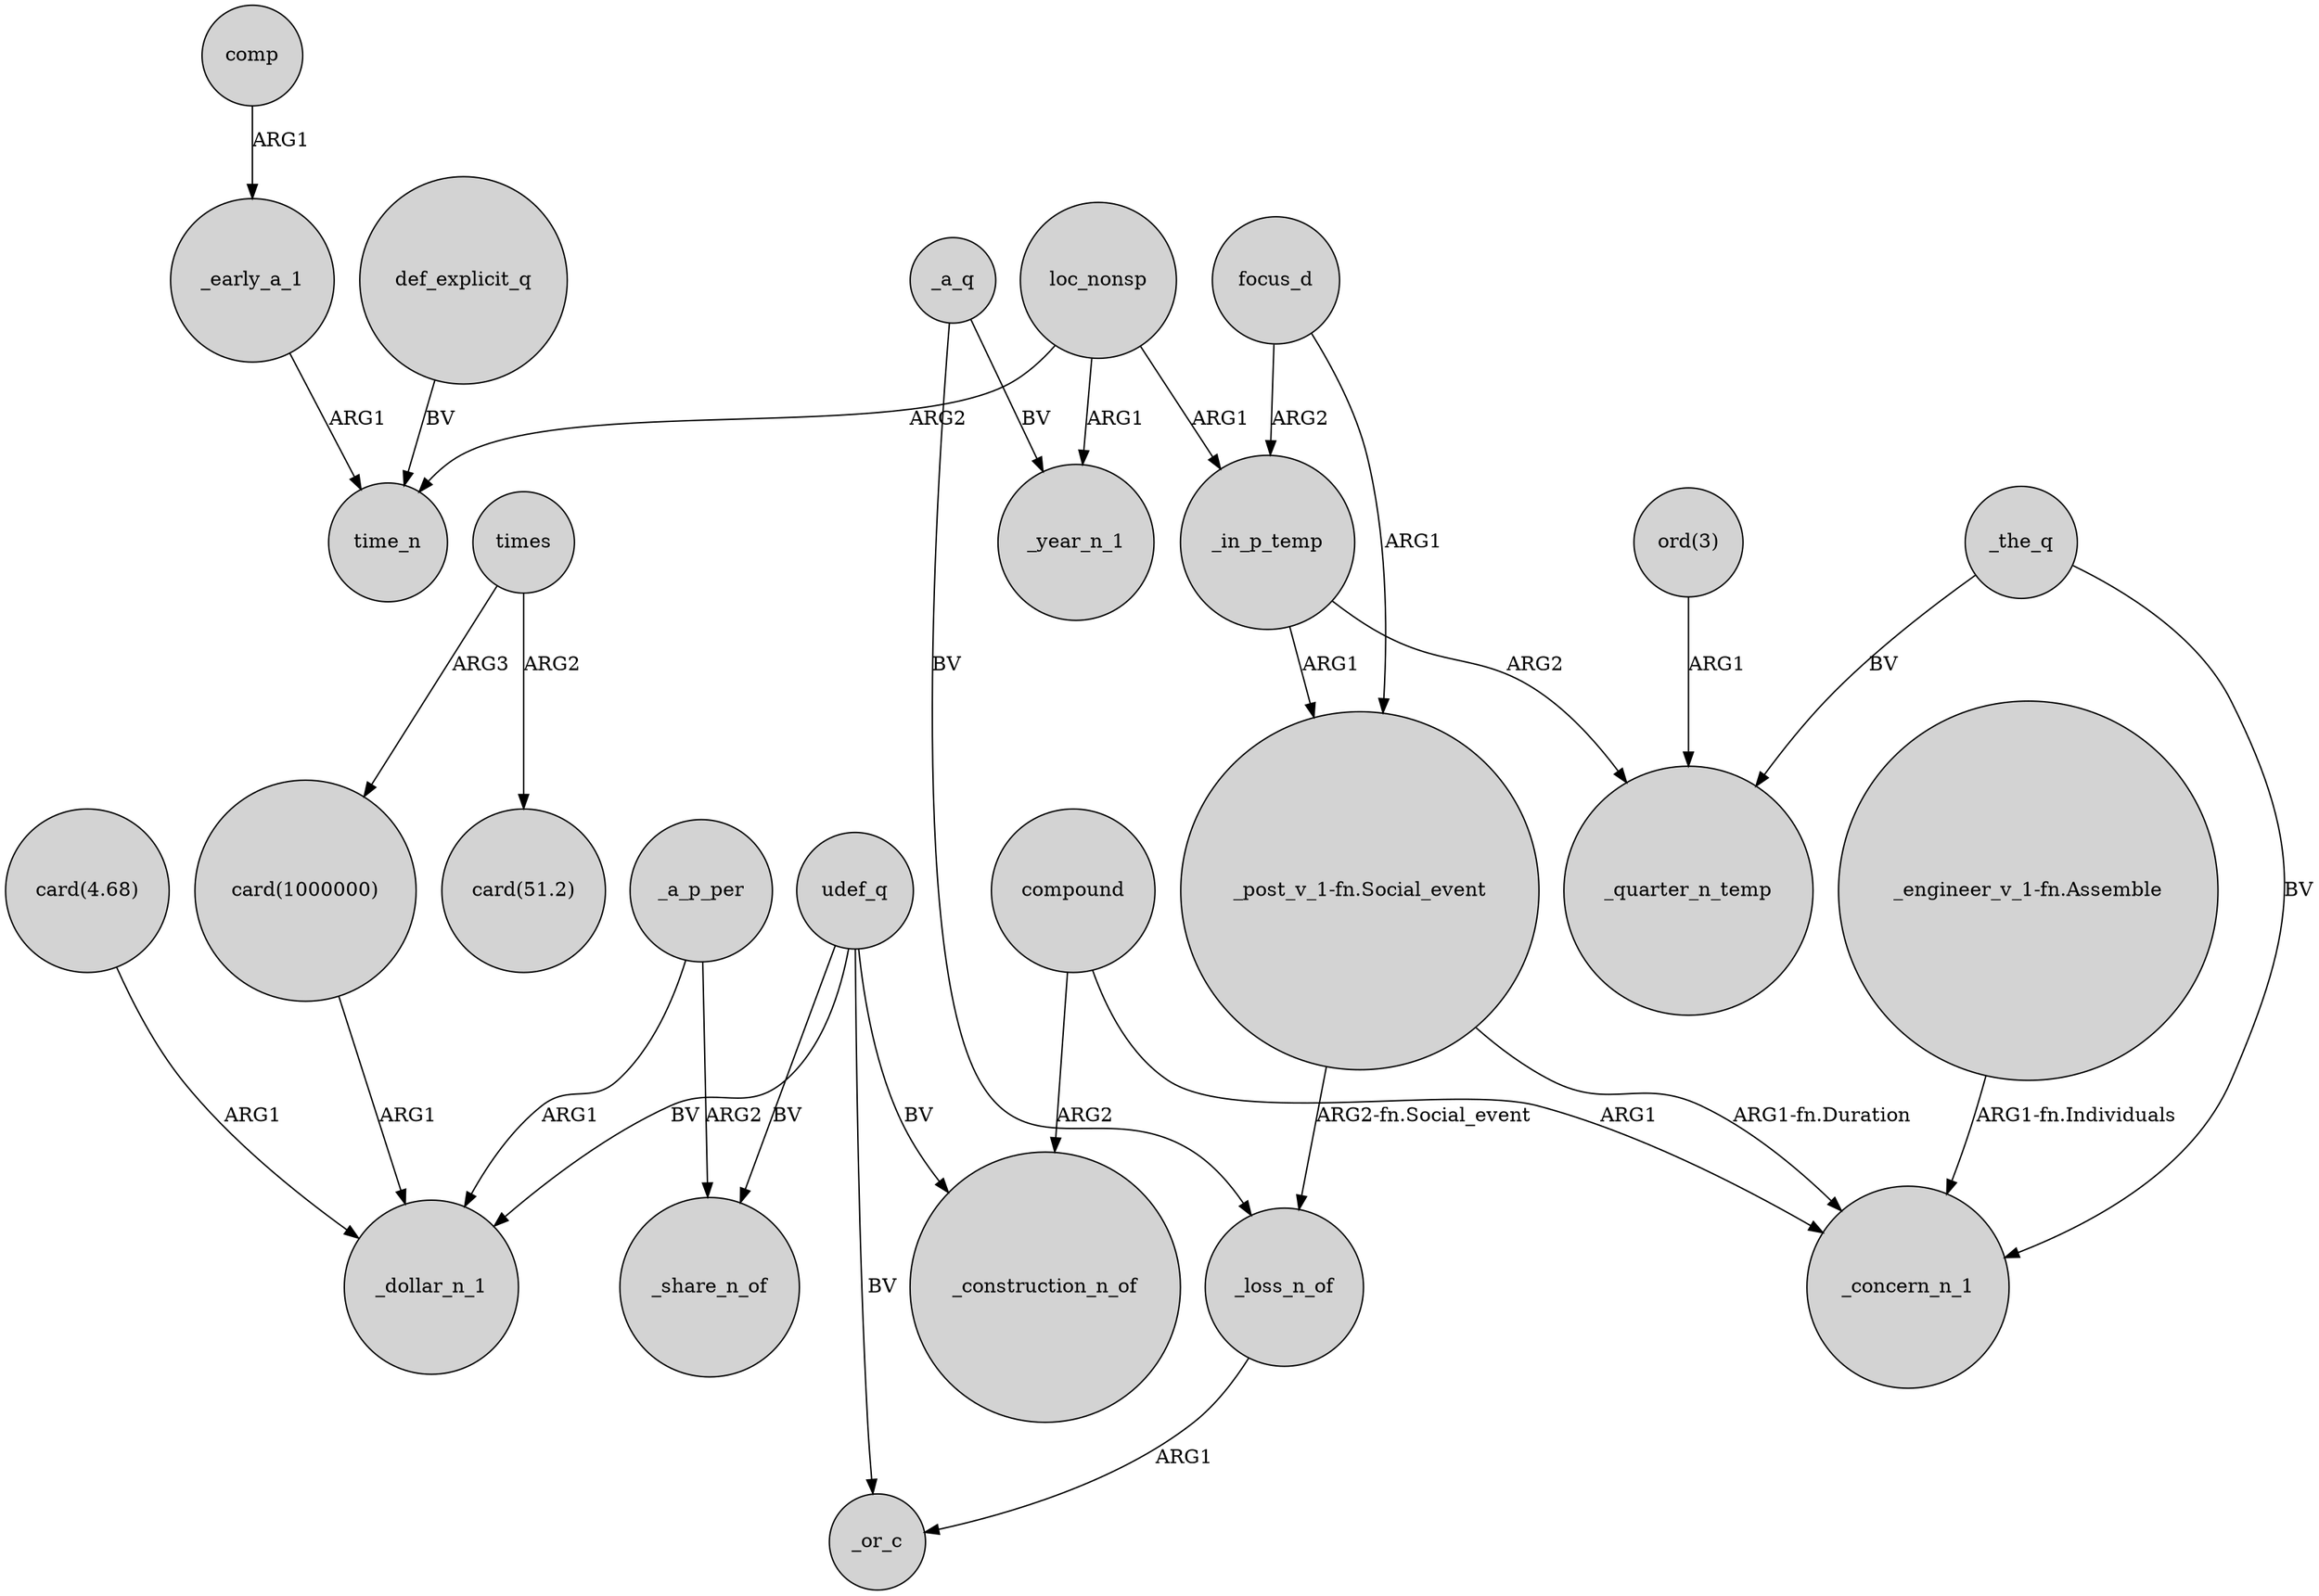 digraph {
	node [shape=circle style=filled]
	_early_a_1 -> time_n [label=ARG1]
	"_post_v_1-fn.Social_event" -> _loss_n_of [label="ARG2-fn.Social_event"]
	_a_q -> _loss_n_of [label=BV]
	_in_p_temp -> _quarter_n_temp [label=ARG2]
	"ord(3)" -> _quarter_n_temp [label=ARG1]
	loc_nonsp -> _year_n_1 [label=ARG1]
	_the_q -> _quarter_n_temp [label=BV]
	"_engineer_v_1-fn.Assemble" -> _concern_n_1 [label="ARG1-fn.Individuals"]
	times -> "card(1000000)" [label=ARG3]
	comp -> _early_a_1 [label=ARG1]
	loc_nonsp -> _in_p_temp [label=ARG1]
	_a_q -> _year_n_1 [label=BV]
	_the_q -> _concern_n_1 [label=BV]
	_in_p_temp -> "_post_v_1-fn.Social_event" [label=ARG1]
	udef_q -> _or_c [label=BV]
	"card(4.68)" -> _dollar_n_1 [label=ARG1]
	_a_p_per -> _share_n_of [label=ARG2]
	focus_d -> "_post_v_1-fn.Social_event" [label=ARG1]
	udef_q -> _share_n_of [label=BV]
	udef_q -> _dollar_n_1 [label=BV]
	compound -> _concern_n_1 [label=ARG1]
	"card(1000000)" -> _dollar_n_1 [label=ARG1]
	times -> "card(51.2)" [label=ARG2]
	focus_d -> _in_p_temp [label=ARG2]
	_a_p_per -> _dollar_n_1 [label=ARG1]
	_loss_n_of -> _or_c [label=ARG1]
	def_explicit_q -> time_n [label=BV]
	loc_nonsp -> time_n [label=ARG2]
	udef_q -> _construction_n_of [label=BV]
	"_post_v_1-fn.Social_event" -> _concern_n_1 [label="ARG1-fn.Duration"]
	compound -> _construction_n_of [label=ARG2]
}
